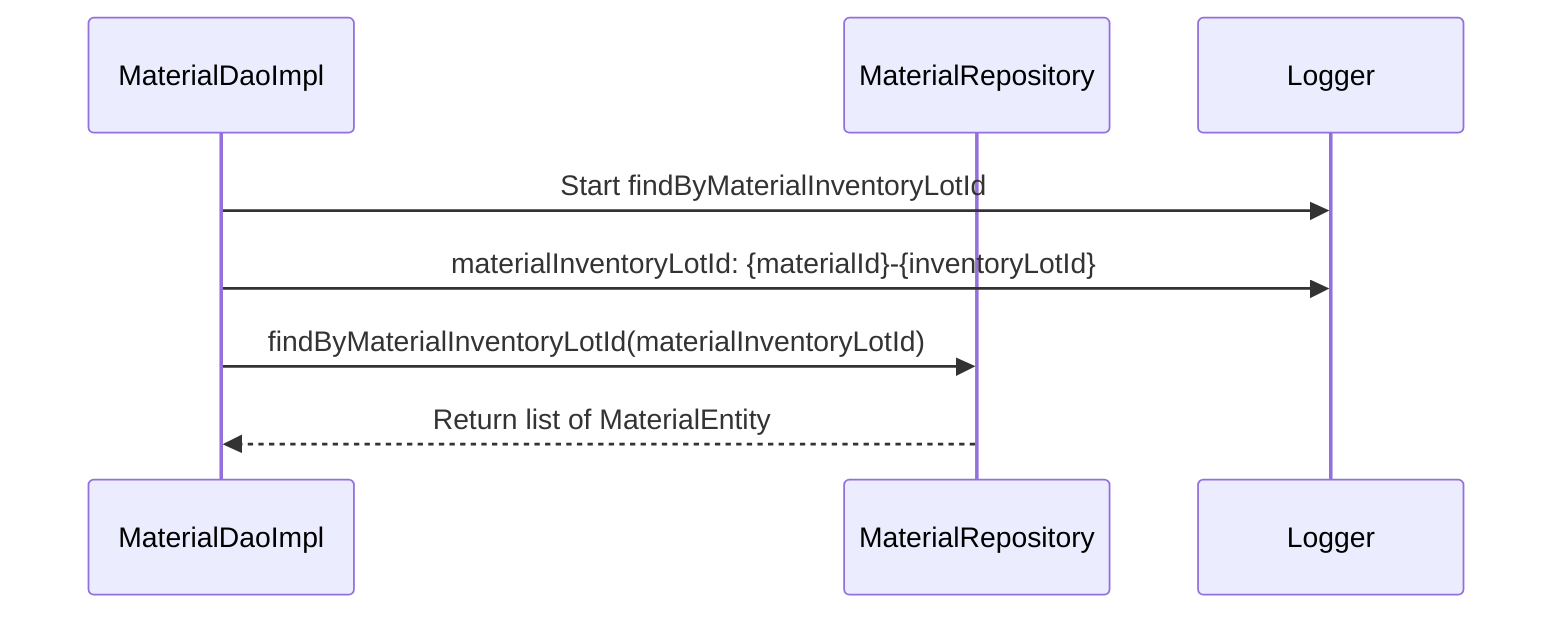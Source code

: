 sequenceDiagram
    participant MaterialDaoImpl
    participant MaterialRepository
    participant Logger
    
    MaterialDaoImpl->>Logger: Start findByMaterialInventoryLotId
    MaterialDaoImpl->>Logger: materialInventoryLotId: {materialId}-{inventoryLotId}
    MaterialDaoImpl->>MaterialRepository: findByMaterialInventoryLotId(materialInventoryLotId)
    MaterialRepository-->>MaterialDaoImpl: Return list of MaterialEntity